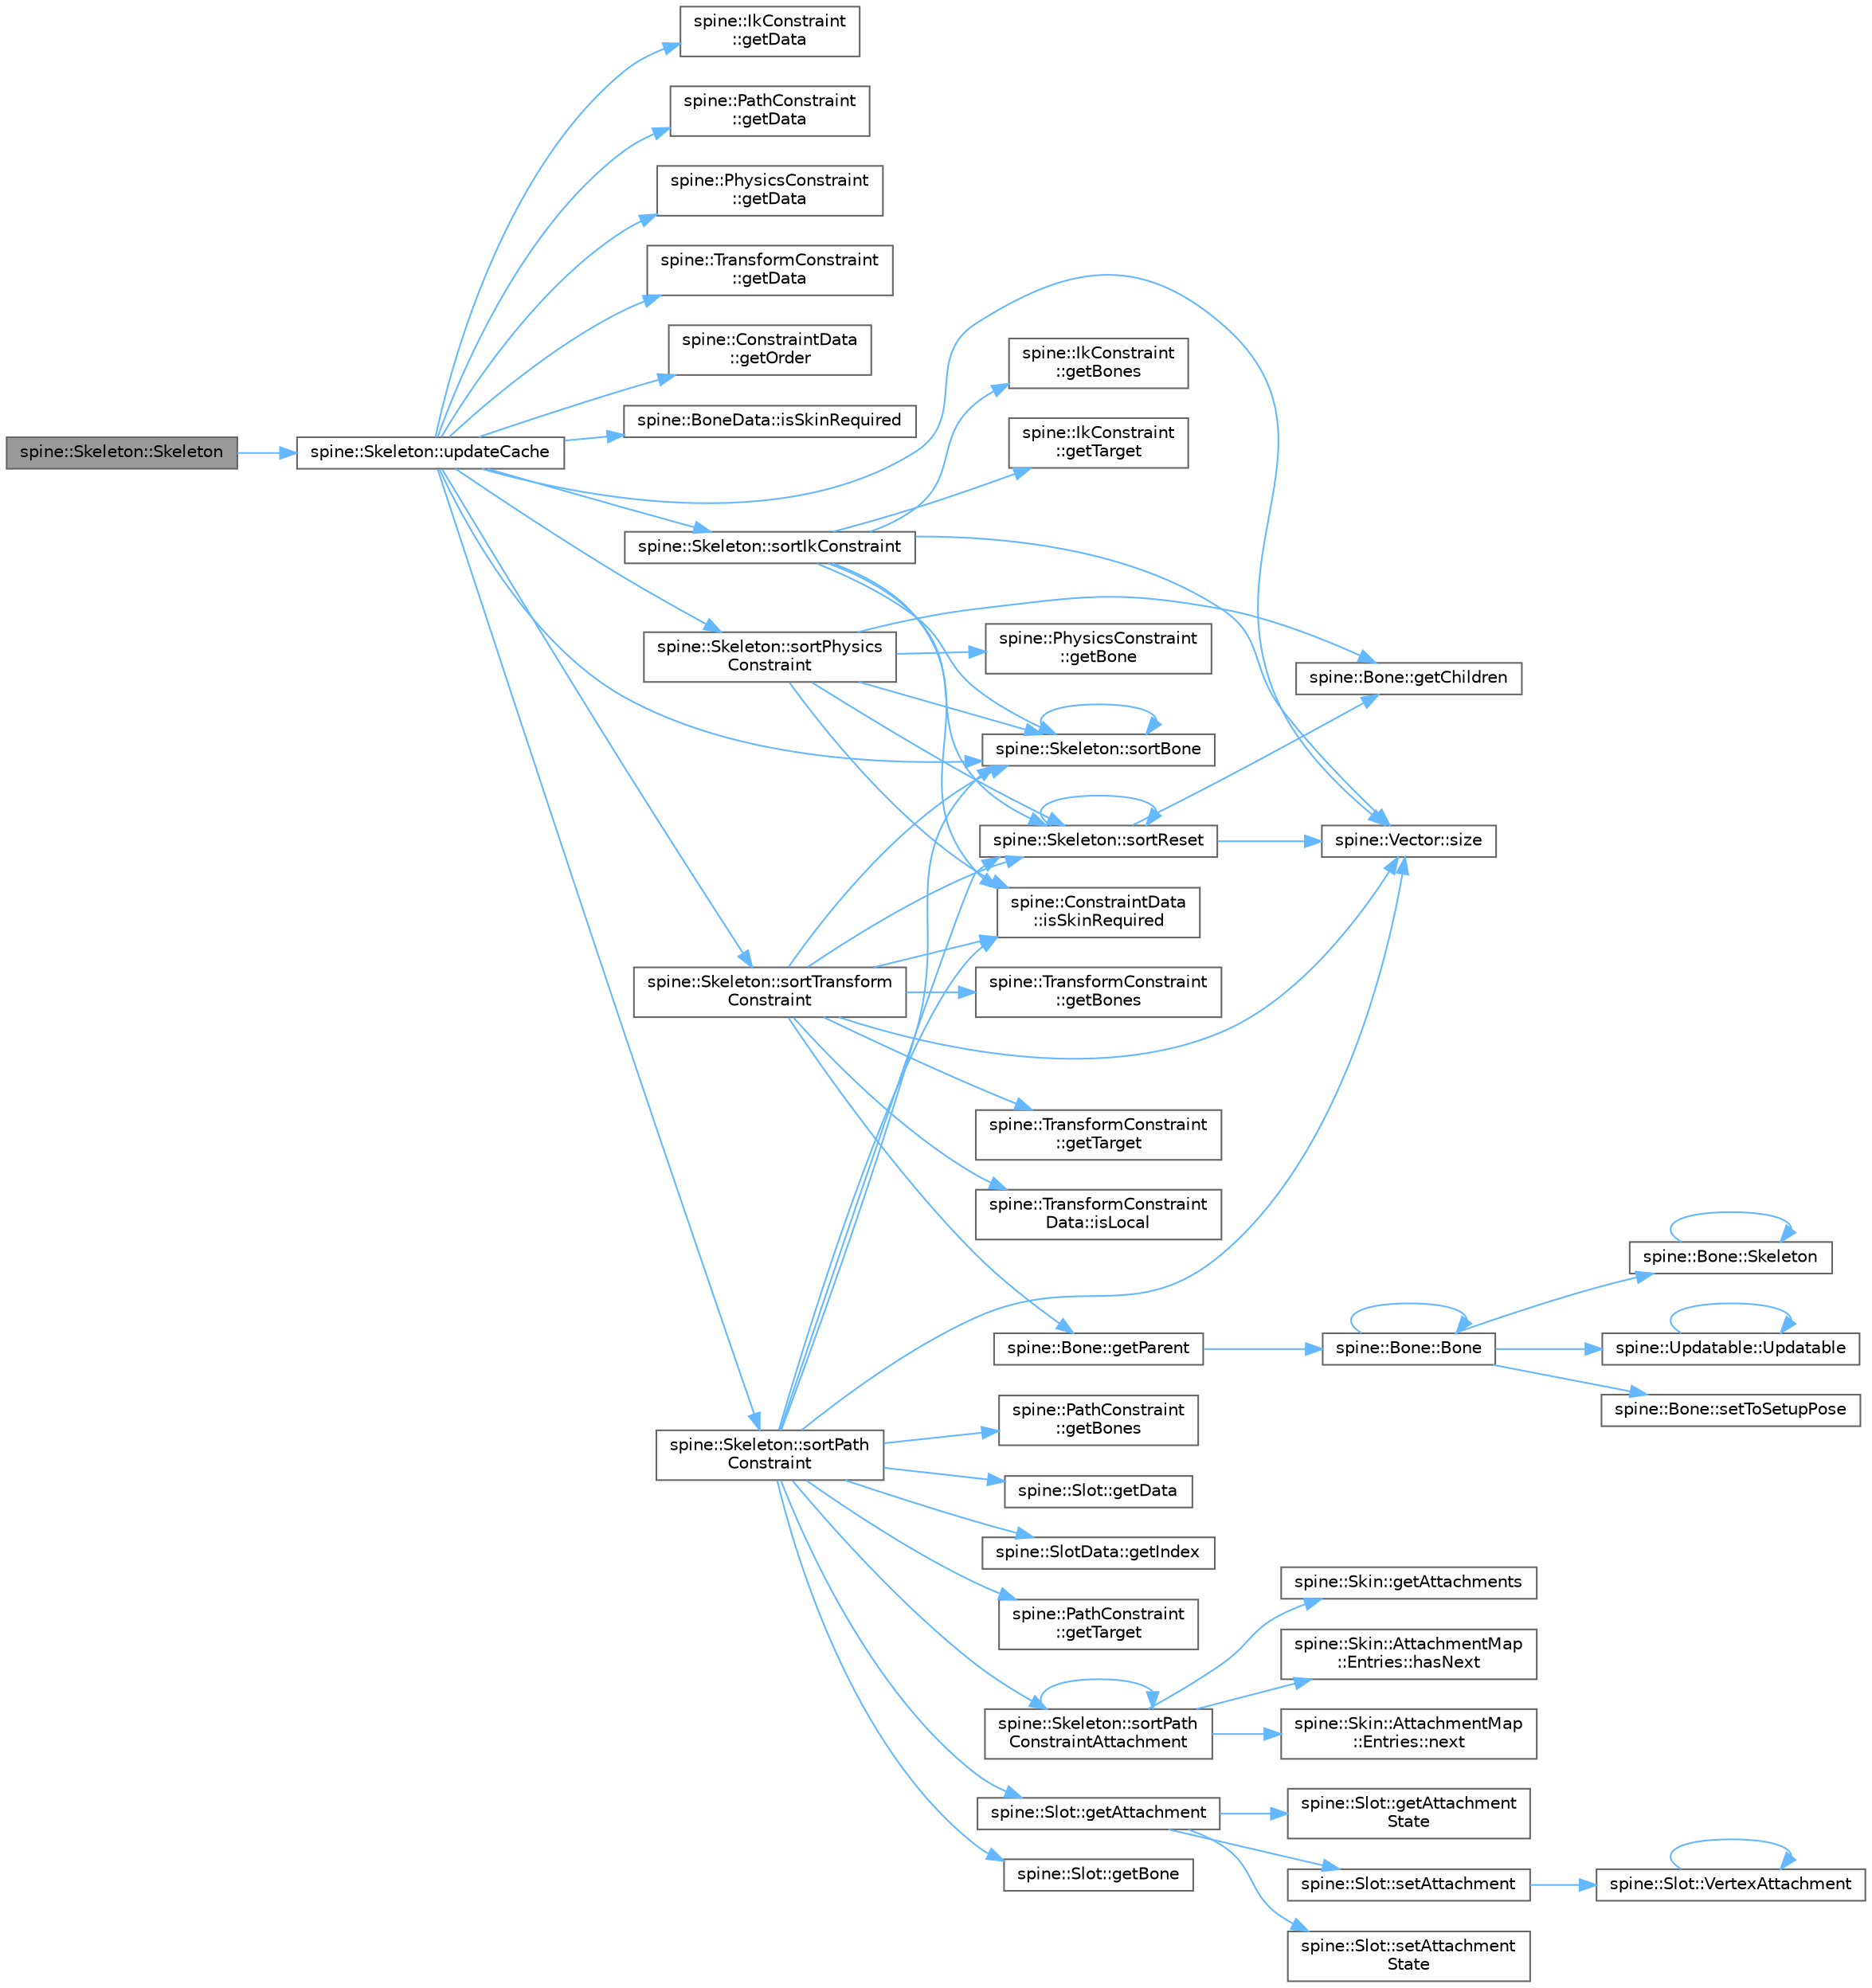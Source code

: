 digraph "spine::Skeleton::Skeleton"
{
 // LATEX_PDF_SIZE
  bgcolor="transparent";
  edge [fontname=Helvetica,fontsize=10,labelfontname=Helvetica,labelfontsize=10];
  node [fontname=Helvetica,fontsize=10,shape=box,height=0.2,width=0.4];
  rankdir="LR";
  Node1 [id="Node000001",label="spine::Skeleton::Skeleton",height=0.2,width=0.4,color="gray40", fillcolor="grey60", style="filled", fontcolor="black",tooltip=" "];
  Node1 -> Node2 [id="edge1_Node000001_Node000002",color="steelblue1",style="solid",tooltip=" "];
  Node2 [id="Node000002",label="spine::Skeleton::updateCache",height=0.2,width=0.4,color="grey40", fillcolor="white", style="filled",URL="$classspine_1_1_skeleton.html#ad3aa8d7f8085438bcd877e427459f18f",tooltip=" "];
  Node2 -> Node3 [id="edge2_Node000002_Node000003",color="steelblue1",style="solid",tooltip=" "];
  Node3 [id="Node000003",label="spine::IkConstraint\l::getData",height=0.2,width=0.4,color="grey40", fillcolor="white", style="filled",URL="$classspine_1_1_ik_constraint.html#a64ea884c063f476677679521dd805f6c",tooltip=" "];
  Node2 -> Node4 [id="edge3_Node000002_Node000004",color="steelblue1",style="solid",tooltip=" "];
  Node4 [id="Node000004",label="spine::PathConstraint\l::getData",height=0.2,width=0.4,color="grey40", fillcolor="white", style="filled",URL="$classspine_1_1_path_constraint.html#ae84c690a8dd298b0541adf038df9fd92",tooltip=" "];
  Node2 -> Node5 [id="edge4_Node000002_Node000005",color="steelblue1",style="solid",tooltip=" "];
  Node5 [id="Node000005",label="spine::PhysicsConstraint\l::getData",height=0.2,width=0.4,color="grey40", fillcolor="white", style="filled",URL="$classspine_1_1_physics_constraint.html#a07315e8292ca3d4fbb3f1c94b35e3965",tooltip=" "];
  Node2 -> Node6 [id="edge5_Node000002_Node000006",color="steelblue1",style="solid",tooltip=" "];
  Node6 [id="Node000006",label="spine::TransformConstraint\l::getData",height=0.2,width=0.4,color="grey40", fillcolor="white", style="filled",URL="$classspine_1_1_transform_constraint.html#a7d4d1a85b0c9b11093e500b94588ba23",tooltip=" "];
  Node2 -> Node7 [id="edge6_Node000002_Node000007",color="steelblue1",style="solid",tooltip=" "];
  Node7 [id="Node000007",label="spine::ConstraintData\l::getOrder",height=0.2,width=0.4,color="grey40", fillcolor="white", style="filled",URL="$classspine_1_1_constraint_data.html#a4f6028acd0e5d3c9a9e73b788e29ff36",tooltip="The ordinal for the order a skeleton's constraints will be applied."];
  Node2 -> Node8 [id="edge7_Node000002_Node000008",color="steelblue1",style="solid",tooltip=" "];
  Node8 [id="Node000008",label="spine::BoneData::isSkinRequired",height=0.2,width=0.4,color="grey40", fillcolor="white", style="filled",URL="$classspine_1_1_bone_data.html#a87f52b87ac06147e0732d37b4f143854",tooltip=" "];
  Node2 -> Node9 [id="edge8_Node000002_Node000009",color="steelblue1",style="solid",tooltip=" "];
  Node9 [id="Node000009",label="spine::Vector::size",height=0.2,width=0.4,color="grey40", fillcolor="white", style="filled",URL="$classspine_1_1_vector.html#a9a93bc1e4174a3abf92154b3c1017542",tooltip=" "];
  Node2 -> Node10 [id="edge9_Node000002_Node000010",color="steelblue1",style="solid",tooltip=" "];
  Node10 [id="Node000010",label="spine::Skeleton::sortBone",height=0.2,width=0.4,color="grey40", fillcolor="white", style="filled",URL="$classspine_1_1_skeleton.html#a7c37a1ba6b48c15bac4177897fd500ff",tooltip=" "];
  Node10 -> Node10 [id="edge10_Node000010_Node000010",color="steelblue1",style="solid",tooltip=" "];
  Node2 -> Node11 [id="edge11_Node000002_Node000011",color="steelblue1",style="solid",tooltip=" "];
  Node11 [id="Node000011",label="spine::Skeleton::sortIkConstraint",height=0.2,width=0.4,color="grey40", fillcolor="white", style="filled",URL="$classspine_1_1_skeleton.html#a0a2ba1b706818d2897c1746640555fe1",tooltip=" "];
  Node11 -> Node12 [id="edge12_Node000011_Node000012",color="steelblue1",style="solid",tooltip=" "];
  Node12 [id="Node000012",label="spine::IkConstraint\l::getBones",height=0.2,width=0.4,color="grey40", fillcolor="white", style="filled",URL="$classspine_1_1_ik_constraint.html#a1aeb3fc975fe4ac763686988aed619bb",tooltip=" "];
  Node11 -> Node13 [id="edge13_Node000011_Node000013",color="steelblue1",style="solid",tooltip=" "];
  Node13 [id="Node000013",label="spine::IkConstraint\l::getTarget",height=0.2,width=0.4,color="grey40", fillcolor="white", style="filled",URL="$classspine_1_1_ik_constraint.html#a528c0749775d7d565c6df2f99f7eddc2",tooltip=" "];
  Node11 -> Node14 [id="edge14_Node000011_Node000014",color="steelblue1",style="solid",tooltip=" "];
  Node14 [id="Node000014",label="spine::ConstraintData\l::isSkinRequired",height=0.2,width=0.4,color="grey40", fillcolor="white", style="filled",URL="$classspine_1_1_constraint_data.html#a7c426906735b618e3bd7a13d075d3288",tooltip="Whether the constraint is only active for a specific skin."];
  Node11 -> Node9 [id="edge15_Node000011_Node000009",color="steelblue1",style="solid",tooltip=" "];
  Node11 -> Node10 [id="edge16_Node000011_Node000010",color="steelblue1",style="solid",tooltip=" "];
  Node11 -> Node15 [id="edge17_Node000011_Node000015",color="steelblue1",style="solid",tooltip=" "];
  Node15 [id="Node000015",label="spine::Skeleton::sortReset",height=0.2,width=0.4,color="grey40", fillcolor="white", style="filled",URL="$classspine_1_1_skeleton.html#aaa7e17359f989498a14db690dc179000",tooltip=" "];
  Node15 -> Node16 [id="edge18_Node000015_Node000016",color="steelblue1",style="solid",tooltip=" "];
  Node16 [id="Node000016",label="spine::Bone::getChildren",height=0.2,width=0.4,color="grey40", fillcolor="white", style="filled",URL="$classspine_1_1_bone.html#aac6eb5cb12e97744e426df2c0e0480f2",tooltip=" "];
  Node15 -> Node9 [id="edge19_Node000015_Node000009",color="steelblue1",style="solid",tooltip=" "];
  Node15 -> Node15 [id="edge20_Node000015_Node000015",color="steelblue1",style="solid",tooltip=" "];
  Node2 -> Node17 [id="edge21_Node000002_Node000017",color="steelblue1",style="solid",tooltip=" "];
  Node17 [id="Node000017",label="spine::Skeleton::sortPath\lConstraint",height=0.2,width=0.4,color="grey40", fillcolor="white", style="filled",URL="$classspine_1_1_skeleton.html#a71871fc9167a75564aba685810c11e1a",tooltip=" "];
  Node17 -> Node18 [id="edge22_Node000017_Node000018",color="steelblue1",style="solid",tooltip=" "];
  Node18 [id="Node000018",label="spine::Slot::getAttachment",height=0.2,width=0.4,color="grey40", fillcolor="white", style="filled",URL="$classspine_1_1_slot.html#af8f7f6c38794624b4bbcb1031d05b37b",tooltip="May be NULL."];
  Node18 -> Node19 [id="edge23_Node000018_Node000019",color="steelblue1",style="solid",tooltip=" "];
  Node19 [id="Node000019",label="spine::Slot::getAttachment\lState",height=0.2,width=0.4,color="grey40", fillcolor="white", style="filled",URL="$classspine_1_1_slot.html#af63d2293b5f0c9769d3589a7736c55a6",tooltip=" "];
  Node18 -> Node20 [id="edge24_Node000018_Node000020",color="steelblue1",style="solid",tooltip=" "];
  Node20 [id="Node000020",label="spine::Slot::setAttachment",height=0.2,width=0.4,color="grey40", fillcolor="white", style="filled",URL="$classspine_1_1_slot.html#ad9359f3f2289ed3c013215c40b180c58",tooltip=" "];
  Node20 -> Node21 [id="edge25_Node000020_Node000021",color="steelblue1",style="solid",tooltip=" "];
  Node21 [id="Node000021",label="spine::Slot::VertexAttachment",height=0.2,width=0.4,color="grey40", fillcolor="white", style="filled",URL="$classspine_1_1_slot.html#a4eec6d564571199bb94093daf4fa675c",tooltip=" "];
  Node21 -> Node21 [id="edge26_Node000021_Node000021",color="steelblue1",style="solid",tooltip=" "];
  Node18 -> Node22 [id="edge27_Node000018_Node000022",color="steelblue1",style="solid",tooltip=" "];
  Node22 [id="Node000022",label="spine::Slot::setAttachment\lState",height=0.2,width=0.4,color="grey40", fillcolor="white", style="filled",URL="$classspine_1_1_slot.html#ab108772a947f2283bdd50c493beeeb39",tooltip=" "];
  Node17 -> Node23 [id="edge28_Node000017_Node000023",color="steelblue1",style="solid",tooltip=" "];
  Node23 [id="Node000023",label="spine::Slot::getBone",height=0.2,width=0.4,color="grey40", fillcolor="white", style="filled",URL="$classspine_1_1_slot.html#a70e34507eb281998a242b6466b8465b6",tooltip=" "];
  Node17 -> Node24 [id="edge29_Node000017_Node000024",color="steelblue1",style="solid",tooltip=" "];
  Node24 [id="Node000024",label="spine::PathConstraint\l::getBones",height=0.2,width=0.4,color="grey40", fillcolor="white", style="filled",URL="$classspine_1_1_path_constraint.html#aaf1dd632279b4dcf0831db8325280e33",tooltip=" "];
  Node17 -> Node25 [id="edge30_Node000017_Node000025",color="steelblue1",style="solid",tooltip=" "];
  Node25 [id="Node000025",label="spine::Slot::getData",height=0.2,width=0.4,color="grey40", fillcolor="white", style="filled",URL="$classspine_1_1_slot.html#aa40b9c57e081fa331da138ce469ec8a4",tooltip=" "];
  Node17 -> Node26 [id="edge31_Node000017_Node000026",color="steelblue1",style="solid",tooltip=" "];
  Node26 [id="Node000026",label="spine::SlotData::getIndex",height=0.2,width=0.4,color="grey40", fillcolor="white", style="filled",URL="$classspine_1_1_slot_data.html#a95f7359a40b73da709886c53a6202013",tooltip=" "];
  Node17 -> Node27 [id="edge32_Node000017_Node000027",color="steelblue1",style="solid",tooltip=" "];
  Node27 [id="Node000027",label="spine::PathConstraint\l::getTarget",height=0.2,width=0.4,color="grey40", fillcolor="white", style="filled",URL="$classspine_1_1_path_constraint.html#a864002e743603286287da706b2cb8766",tooltip=" "];
  Node17 -> Node14 [id="edge33_Node000017_Node000014",color="steelblue1",style="solid",tooltip=" "];
  Node17 -> Node9 [id="edge34_Node000017_Node000009",color="steelblue1",style="solid",tooltip=" "];
  Node17 -> Node10 [id="edge35_Node000017_Node000010",color="steelblue1",style="solid",tooltip=" "];
  Node17 -> Node28 [id="edge36_Node000017_Node000028",color="steelblue1",style="solid",tooltip=" "];
  Node28 [id="Node000028",label="spine::Skeleton::sortPath\lConstraintAttachment",height=0.2,width=0.4,color="grey40", fillcolor="white", style="filled",URL="$classspine_1_1_skeleton.html#a1b1171a607c8a6b74d90ba3dd82c03ed",tooltip=" "];
  Node28 -> Node29 [id="edge37_Node000028_Node000029",color="steelblue1",style="solid",tooltip=" "];
  Node29 [id="Node000029",label="spine::Skin::getAttachments",height=0.2,width=0.4,color="grey40", fillcolor="white", style="filled",URL="$classspine_1_1_skin.html#a504337461fca73760b531af72fc5c9c1",tooltip=" "];
  Node28 -> Node30 [id="edge38_Node000028_Node000030",color="steelblue1",style="solid",tooltip=" "];
  Node30 [id="Node000030",label="spine::Skin::AttachmentMap\l::Entries::hasNext",height=0.2,width=0.4,color="grey40", fillcolor="white", style="filled",URL="$classspine_1_1_skin_1_1_attachment_map_1_1_entries.html#adc7a4abecf2a473c5d07d9294d426c8b",tooltip=" "];
  Node28 -> Node31 [id="edge39_Node000028_Node000031",color="steelblue1",style="solid",tooltip=" "];
  Node31 [id="Node000031",label="spine::Skin::AttachmentMap\l::Entries::next",height=0.2,width=0.4,color="grey40", fillcolor="white", style="filled",URL="$classspine_1_1_skin_1_1_attachment_map_1_1_entries.html#aba824d2fcb74d36039bf83fc07ce57d2",tooltip=" "];
  Node28 -> Node28 [id="edge40_Node000028_Node000028",color="steelblue1",style="solid",tooltip=" "];
  Node17 -> Node15 [id="edge41_Node000017_Node000015",color="steelblue1",style="solid",tooltip=" "];
  Node2 -> Node32 [id="edge42_Node000002_Node000032",color="steelblue1",style="solid",tooltip=" "];
  Node32 [id="Node000032",label="spine::Skeleton::sortPhysics\lConstraint",height=0.2,width=0.4,color="grey40", fillcolor="white", style="filled",URL="$classspine_1_1_skeleton.html#a3991bc4d0bda80abf57da0ac5ee056b3",tooltip=" "];
  Node32 -> Node33 [id="edge43_Node000032_Node000033",color="steelblue1",style="solid",tooltip=" "];
  Node33 [id="Node000033",label="spine::PhysicsConstraint\l::getBone",height=0.2,width=0.4,color="grey40", fillcolor="white", style="filled",URL="$classspine_1_1_physics_constraint.html#a3b683d62482305657f14425ecfb06f6d",tooltip=" "];
  Node32 -> Node16 [id="edge44_Node000032_Node000016",color="steelblue1",style="solid",tooltip=" "];
  Node32 -> Node14 [id="edge45_Node000032_Node000014",color="steelblue1",style="solid",tooltip=" "];
  Node32 -> Node10 [id="edge46_Node000032_Node000010",color="steelblue1",style="solid",tooltip=" "];
  Node32 -> Node15 [id="edge47_Node000032_Node000015",color="steelblue1",style="solid",tooltip=" "];
  Node2 -> Node34 [id="edge48_Node000002_Node000034",color="steelblue1",style="solid",tooltip=" "];
  Node34 [id="Node000034",label="spine::Skeleton::sortTransform\lConstraint",height=0.2,width=0.4,color="grey40", fillcolor="white", style="filled",URL="$classspine_1_1_skeleton.html#a6647fd7abda01450212e48b09c50f9ef",tooltip=" "];
  Node34 -> Node35 [id="edge49_Node000034_Node000035",color="steelblue1",style="solid",tooltip=" "];
  Node35 [id="Node000035",label="spine::TransformConstraint\l::getBones",height=0.2,width=0.4,color="grey40", fillcolor="white", style="filled",URL="$classspine_1_1_transform_constraint.html#a55d32d5d9841387b7373aea75f0e0b08",tooltip=" "];
  Node34 -> Node36 [id="edge50_Node000034_Node000036",color="steelblue1",style="solid",tooltip=" "];
  Node36 [id="Node000036",label="spine::Bone::getParent",height=0.2,width=0.4,color="grey40", fillcolor="white", style="filled",URL="$classspine_1_1_bone.html#ad3565743850e2011cf20cdc701ab53cb",tooltip=" "];
  Node36 -> Node37 [id="edge51_Node000036_Node000037",color="steelblue1",style="solid",tooltip=" "];
  Node37 [id="Node000037",label="spine::Bone::Bone",height=0.2,width=0.4,color="grey40", fillcolor="white", style="filled",URL="$classspine_1_1_bone.html#ad156d6d752eb99c718020c8ca8c6f0f3",tooltip=" "];
  Node37 -> Node37 [id="edge52_Node000037_Node000037",color="steelblue1",style="solid",tooltip=" "];
  Node37 -> Node38 [id="edge53_Node000037_Node000038",color="steelblue1",style="solid",tooltip=" "];
  Node38 [id="Node000038",label="spine::Bone::setToSetupPose",height=0.2,width=0.4,color="grey40", fillcolor="white", style="filled",URL="$classspine_1_1_bone.html#a23c89f2fd82fab3e5d8459d75b4728c5",tooltip=" "];
  Node37 -> Node39 [id="edge54_Node000037_Node000039",color="steelblue1",style="solid",tooltip=" "];
  Node39 [id="Node000039",label="spine::Bone::Skeleton",height=0.2,width=0.4,color="grey40", fillcolor="white", style="filled",URL="$classspine_1_1_bone.html#a6a11291b70c2cbded85d321ce539c62f",tooltip=" "];
  Node39 -> Node39 [id="edge55_Node000039_Node000039",color="steelblue1",style="solid",tooltip=" "];
  Node37 -> Node40 [id="edge56_Node000037_Node000040",color="steelblue1",style="solid",tooltip=" "];
  Node40 [id="Node000040",label="spine::Updatable::Updatable",height=0.2,width=0.4,color="grey40", fillcolor="white", style="filled",URL="$classspine_1_1_updatable.html#a9a8b6c0e34f2958db872b6090455f90d",tooltip=" "];
  Node40 -> Node40 [id="edge57_Node000040_Node000040",color="steelblue1",style="solid",tooltip=" "];
  Node34 -> Node41 [id="edge58_Node000034_Node000041",color="steelblue1",style="solid",tooltip=" "];
  Node41 [id="Node000041",label="spine::TransformConstraint\l::getTarget",height=0.2,width=0.4,color="grey40", fillcolor="white", style="filled",URL="$classspine_1_1_transform_constraint.html#acffb6d4926dd7fcc896a271b65fc94c1",tooltip=" "];
  Node34 -> Node42 [id="edge59_Node000034_Node000042",color="steelblue1",style="solid",tooltip=" "];
  Node42 [id="Node000042",label="spine::TransformConstraint\lData::isLocal",height=0.2,width=0.4,color="grey40", fillcolor="white", style="filled",URL="$classspine_1_1_transform_constraint_data.html#abe2f4d791655673a1768b3302f873e6a",tooltip=" "];
  Node34 -> Node14 [id="edge60_Node000034_Node000014",color="steelblue1",style="solid",tooltip=" "];
  Node34 -> Node9 [id="edge61_Node000034_Node000009",color="steelblue1",style="solid",tooltip=" "];
  Node34 -> Node10 [id="edge62_Node000034_Node000010",color="steelblue1",style="solid",tooltip=" "];
  Node34 -> Node15 [id="edge63_Node000034_Node000015",color="steelblue1",style="solid",tooltip=" "];
}
